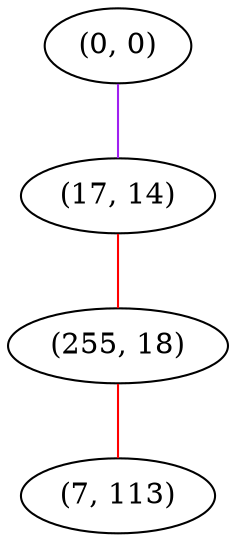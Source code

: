 graph "" {
"(0, 0)";
"(17, 14)";
"(255, 18)";
"(7, 113)";
"(0, 0)" -- "(17, 14)"  [color=purple, key=0, weight=4];
"(17, 14)" -- "(255, 18)"  [color=red, key=0, weight=1];
"(255, 18)" -- "(7, 113)"  [color=red, key=0, weight=1];
}
